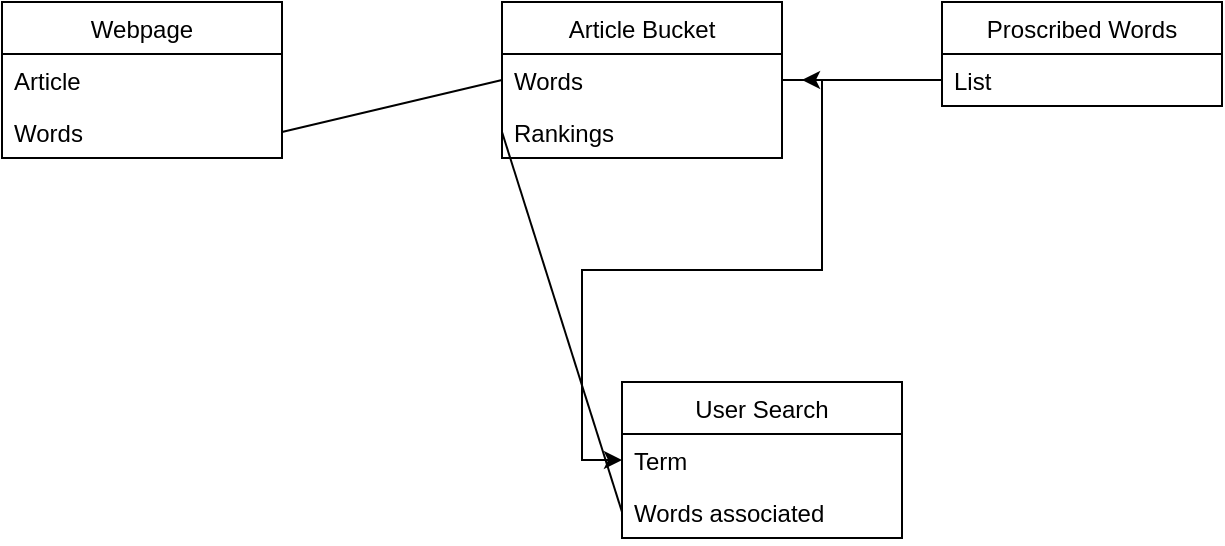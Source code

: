 <mxfile version="12.6.8" type="google"><diagram id="2F8AyhhlvmBRd5rdJbfJ" name="Page-1"><mxGraphModel dx="717" dy="424" grid="1" gridSize="10" guides="1" tooltips="1" connect="1" arrows="1" fold="1" page="1" pageScale="1" pageWidth="850" pageHeight="1100" math="0" shadow="0"><root><mxCell id="0"/><mxCell id="1" parent="0"/><mxCell id="o2D0LYeY0P9PNIJiOUGe-1" value="Webpage" style="swimlane;fontStyle=0;childLayout=stackLayout;horizontal=1;startSize=26;fillColor=none;horizontalStack=0;resizeParent=1;resizeParentMax=0;resizeLast=0;collapsible=1;marginBottom=0;" vertex="1" parent="1"><mxGeometry x="20" y="20" width="140" height="78" as="geometry"/></mxCell><mxCell id="o2D0LYeY0P9PNIJiOUGe-2" value="Article" style="text;strokeColor=none;fillColor=none;align=left;verticalAlign=top;spacingLeft=4;spacingRight=4;overflow=hidden;rotatable=0;points=[[0,0.5],[1,0.5]];portConstraint=eastwest;" vertex="1" parent="o2D0LYeY0P9PNIJiOUGe-1"><mxGeometry y="26" width="140" height="26" as="geometry"/></mxCell><mxCell id="o2D0LYeY0P9PNIJiOUGe-3" value="Words" style="text;strokeColor=none;fillColor=none;align=left;verticalAlign=top;spacingLeft=4;spacingRight=4;overflow=hidden;rotatable=0;points=[[0,0.5],[1,0.5]];portConstraint=eastwest;" vertex="1" parent="o2D0LYeY0P9PNIJiOUGe-1"><mxGeometry y="52" width="140" height="26" as="geometry"/></mxCell><mxCell id="o2D0LYeY0P9PNIJiOUGe-5" value="Article Bucket" style="swimlane;fontStyle=0;childLayout=stackLayout;horizontal=1;startSize=26;fillColor=none;horizontalStack=0;resizeParent=1;resizeParentMax=0;resizeLast=0;collapsible=1;marginBottom=0;" vertex="1" parent="1"><mxGeometry x="270" y="20" width="140" height="78" as="geometry"/></mxCell><mxCell id="o2D0LYeY0P9PNIJiOUGe-6" value="Words&#xa;" style="text;strokeColor=none;fillColor=none;align=left;verticalAlign=top;spacingLeft=4;spacingRight=4;overflow=hidden;rotatable=0;points=[[0,0.5],[1,0.5]];portConstraint=eastwest;" vertex="1" parent="o2D0LYeY0P9PNIJiOUGe-5"><mxGeometry y="26" width="140" height="26" as="geometry"/></mxCell><mxCell id="o2D0LYeY0P9PNIJiOUGe-8" value="Rankings" style="text;strokeColor=none;fillColor=none;align=left;verticalAlign=top;spacingLeft=4;spacingRight=4;overflow=hidden;rotatable=0;points=[[0,0.5],[1,0.5]];portConstraint=eastwest;" vertex="1" parent="o2D0LYeY0P9PNIJiOUGe-5"><mxGeometry y="52" width="140" height="26" as="geometry"/></mxCell><mxCell id="o2D0LYeY0P9PNIJiOUGe-9" value="Proscribed Words" style="swimlane;fontStyle=0;childLayout=stackLayout;horizontal=1;startSize=26;fillColor=none;horizontalStack=0;resizeParent=1;resizeParentMax=0;resizeLast=0;collapsible=1;marginBottom=0;" vertex="1" parent="1"><mxGeometry x="490" y="20" width="140" height="52" as="geometry"/></mxCell><mxCell id="o2D0LYeY0P9PNIJiOUGe-10" value="List" style="text;strokeColor=none;fillColor=none;align=left;verticalAlign=top;spacingLeft=4;spacingRight=4;overflow=hidden;rotatable=0;points=[[0,0.5],[1,0.5]];portConstraint=eastwest;" vertex="1" parent="o2D0LYeY0P9PNIJiOUGe-9"><mxGeometry y="26" width="140" height="26" as="geometry"/></mxCell><mxCell id="o2D0LYeY0P9PNIJiOUGe-14" value="User Search" style="swimlane;fontStyle=0;childLayout=stackLayout;horizontal=1;startSize=26;fillColor=none;horizontalStack=0;resizeParent=1;resizeParentMax=0;resizeLast=0;collapsible=1;marginBottom=0;" vertex="1" parent="1"><mxGeometry x="330" y="210" width="140" height="78" as="geometry"/></mxCell><mxCell id="o2D0LYeY0P9PNIJiOUGe-15" value="Term" style="text;strokeColor=none;fillColor=none;align=left;verticalAlign=top;spacingLeft=4;spacingRight=4;overflow=hidden;rotatable=0;points=[[0,0.5],[1,0.5]];portConstraint=eastwest;" vertex="1" parent="o2D0LYeY0P9PNIJiOUGe-14"><mxGeometry y="26" width="140" height="26" as="geometry"/></mxCell><mxCell id="o2D0LYeY0P9PNIJiOUGe-16" value="Words associated" style="text;strokeColor=none;fillColor=none;align=left;verticalAlign=top;spacingLeft=4;spacingRight=4;overflow=hidden;rotatable=0;points=[[0,0.5],[1,0.5]];portConstraint=eastwest;" vertex="1" parent="o2D0LYeY0P9PNIJiOUGe-14"><mxGeometry y="52" width="140" height="26" as="geometry"/></mxCell><mxCell id="o2D0LYeY0P9PNIJiOUGe-18" value="" style="endArrow=none;html=1;entryX=0;entryY=0.5;entryDx=0;entryDy=0;exitX=1;exitY=0.5;exitDx=0;exitDy=0;" edge="1" parent="1" source="o2D0LYeY0P9PNIJiOUGe-3" target="o2D0LYeY0P9PNIJiOUGe-6"><mxGeometry width="50" height="50" relative="1" as="geometry"><mxPoint x="160" y="60" as="sourcePoint"/><mxPoint x="210" y="10" as="targetPoint"/></mxGeometry></mxCell><mxCell id="o2D0LYeY0P9PNIJiOUGe-19" value="" style="endArrow=none;html=1;entryX=0;entryY=0.5;entryDx=0;entryDy=0;exitX=0;exitY=0.5;exitDx=0;exitDy=0;" edge="1" parent="1" source="o2D0LYeY0P9PNIJiOUGe-16" target="o2D0LYeY0P9PNIJiOUGe-8"><mxGeometry width="50" height="50" relative="1" as="geometry"><mxPoint x="190" y="220" as="sourcePoint"/><mxPoint x="70" y="270" as="targetPoint"/></mxGeometry></mxCell><mxCell id="o2D0LYeY0P9PNIJiOUGe-21" style="edgeStyle=orthogonalEdgeStyle;rounded=0;orthogonalLoop=1;jettySize=auto;html=1;exitX=0;exitY=0.5;exitDx=0;exitDy=0;" edge="1" parent="1" source="o2D0LYeY0P9PNIJiOUGe-10"><mxGeometry relative="1" as="geometry"><mxPoint x="420" y="59" as="targetPoint"/></mxGeometry></mxCell><mxCell id="o2D0LYeY0P9PNIJiOUGe-22" style="edgeStyle=orthogonalEdgeStyle;rounded=0;orthogonalLoop=1;jettySize=auto;html=1;exitX=1;exitY=0.5;exitDx=0;exitDy=0;entryX=0;entryY=0.5;entryDx=0;entryDy=0;" edge="1" parent="1" source="o2D0LYeY0P9PNIJiOUGe-6" target="o2D0LYeY0P9PNIJiOUGe-15"><mxGeometry relative="1" as="geometry"/></mxCell></root></mxGraphModel></diagram></mxfile>